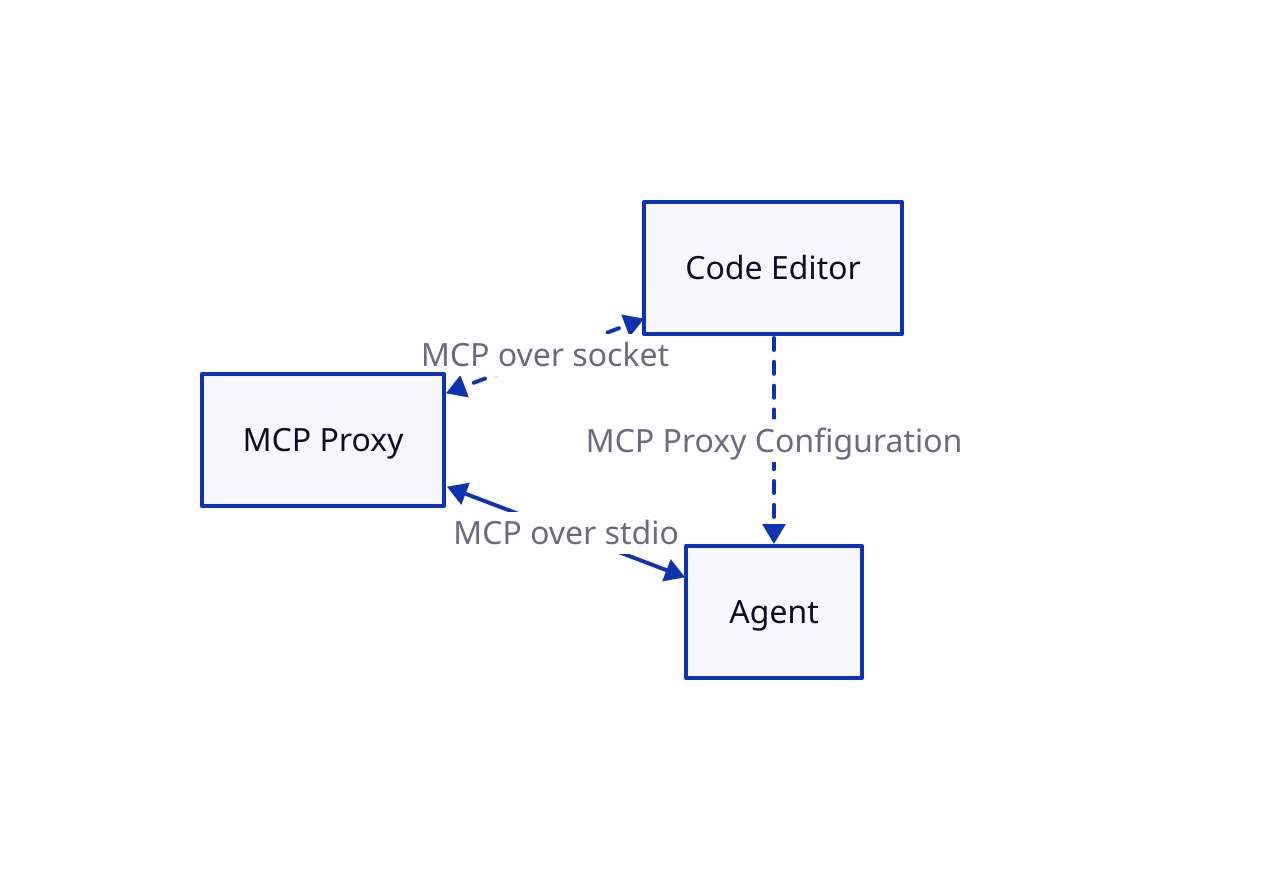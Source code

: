 'Code Editor': {near: top-center}

'MCP Proxy': {near: center-left}
# 'MCP Server ...': {
#   near: center-right
#   style: {
#     stroke-dash: 3
#   }
# }
" ---------------------------------------------- ": {
  style: {
    fill: transparent
    font-color: transparent
    stroke-width: 0
  }
}

# Bottom row: Agent
Agent: {near: bottom-center}

# Connections
'Code Editor' -> Agent: MCP Proxy Configuration {
  style: {
    stroke-dash: 3
  }
}

# The agent connects up to the MCP servers
Agent <-> 'MCP Proxy': MCP over stdio {direction: up}
'MCP Proxy' <-> 'Code Editor': MCP over socket {
  style: {
    stroke-dash: 3
  }
}
